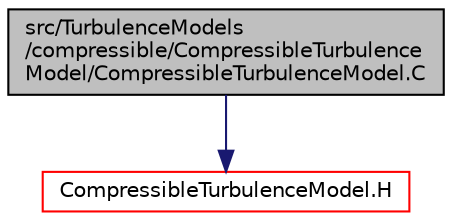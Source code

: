 digraph "src/TurbulenceModels/compressible/CompressibleTurbulenceModel/CompressibleTurbulenceModel.C"
{
  bgcolor="transparent";
  edge [fontname="Helvetica",fontsize="10",labelfontname="Helvetica",labelfontsize="10"];
  node [fontname="Helvetica",fontsize="10",shape=record];
  Node1 [label="src/TurbulenceModels\l/compressible/CompressibleTurbulence\lModel/CompressibleTurbulenceModel.C",height=0.2,width=0.4,color="black", fillcolor="grey75", style="filled", fontcolor="black"];
  Node1 -> Node2 [color="midnightblue",fontsize="10",style="solid",fontname="Helvetica"];
  Node2 [label="CompressibleTurbulenceModel.H",height=0.2,width=0.4,color="red",URL="$a10683.html"];
}
